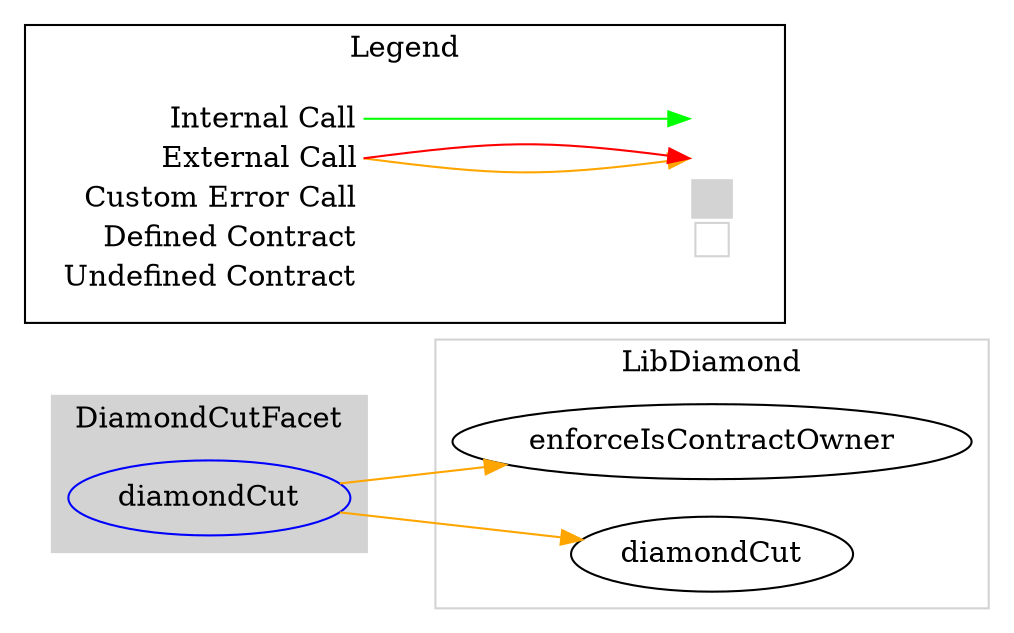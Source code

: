 digraph G {
  graph [ ratio = "auto", page = "100", compound =true ];
subgraph "clusterDiamondCutFacet" {
  graph [ label = "DiamondCutFacet", color = "lightgray", style = "filled", bgcolor = "lightgray" ];
  "DiamondCutFacet.diamondCut" [ label = "diamondCut", color = "blue" ];
}

subgraph "clusterLibDiamond" {
  graph [ label = "LibDiamond", color = "lightgray" ];
  "LibDiamond.enforceIsContractOwner" [ label = "enforceIsContractOwner" ];
  "LibDiamond.diamondCut" [ label = "diamondCut" ];
}

  "DiamondCutFacet.diamondCut";
  "LibDiamond.enforceIsContractOwner";
  "LibDiamond.diamondCut";
  "DiamondCutFacet.diamondCut" -> "LibDiamond.enforceIsContractOwner" [ color = "orange" ];
  "DiamondCutFacet.diamondCut" -> "LibDiamond.diamondCut" [ color = "orange" ];


rankdir=LR
node [shape=plaintext]
subgraph cluster_01 { 
label = "Legend";
key [label=<<table border="0" cellpadding="2" cellspacing="0" cellborder="0">
  <tr><td align="right" port="i1">Internal Call</td></tr>
  <tr><td align="right" port="i2">External Call</td></tr>
  <tr><td align="right" port="i2">Custom Error Call</td></tr>
  <tr><td align="right" port="i3">Defined Contract</td></tr>
  <tr><td align="right" port="i4">Undefined Contract</td></tr>
  </table>>]
key2 [label=<<table border="0" cellpadding="2" cellspacing="0" cellborder="0">
  <tr><td port="i1">&nbsp;&nbsp;&nbsp;</td></tr>
  <tr><td port="i2">&nbsp;&nbsp;&nbsp;</td></tr>
  <tr><td port="i3" bgcolor="lightgray">&nbsp;&nbsp;&nbsp;</td></tr>
  <tr><td port="i4">
    <table border="1" cellborder="0" cellspacing="0" cellpadding="7" color="lightgray">
      <tr>
       <td></td>
      </tr>
     </table>
  </td></tr>
  </table>>]
key:i1:e -> key2:i1:w [color="green"]
key:i2:e -> key2:i2:w [color="orange"]
key:i2:e -> key2:i2:w [color="red"]
}
}

